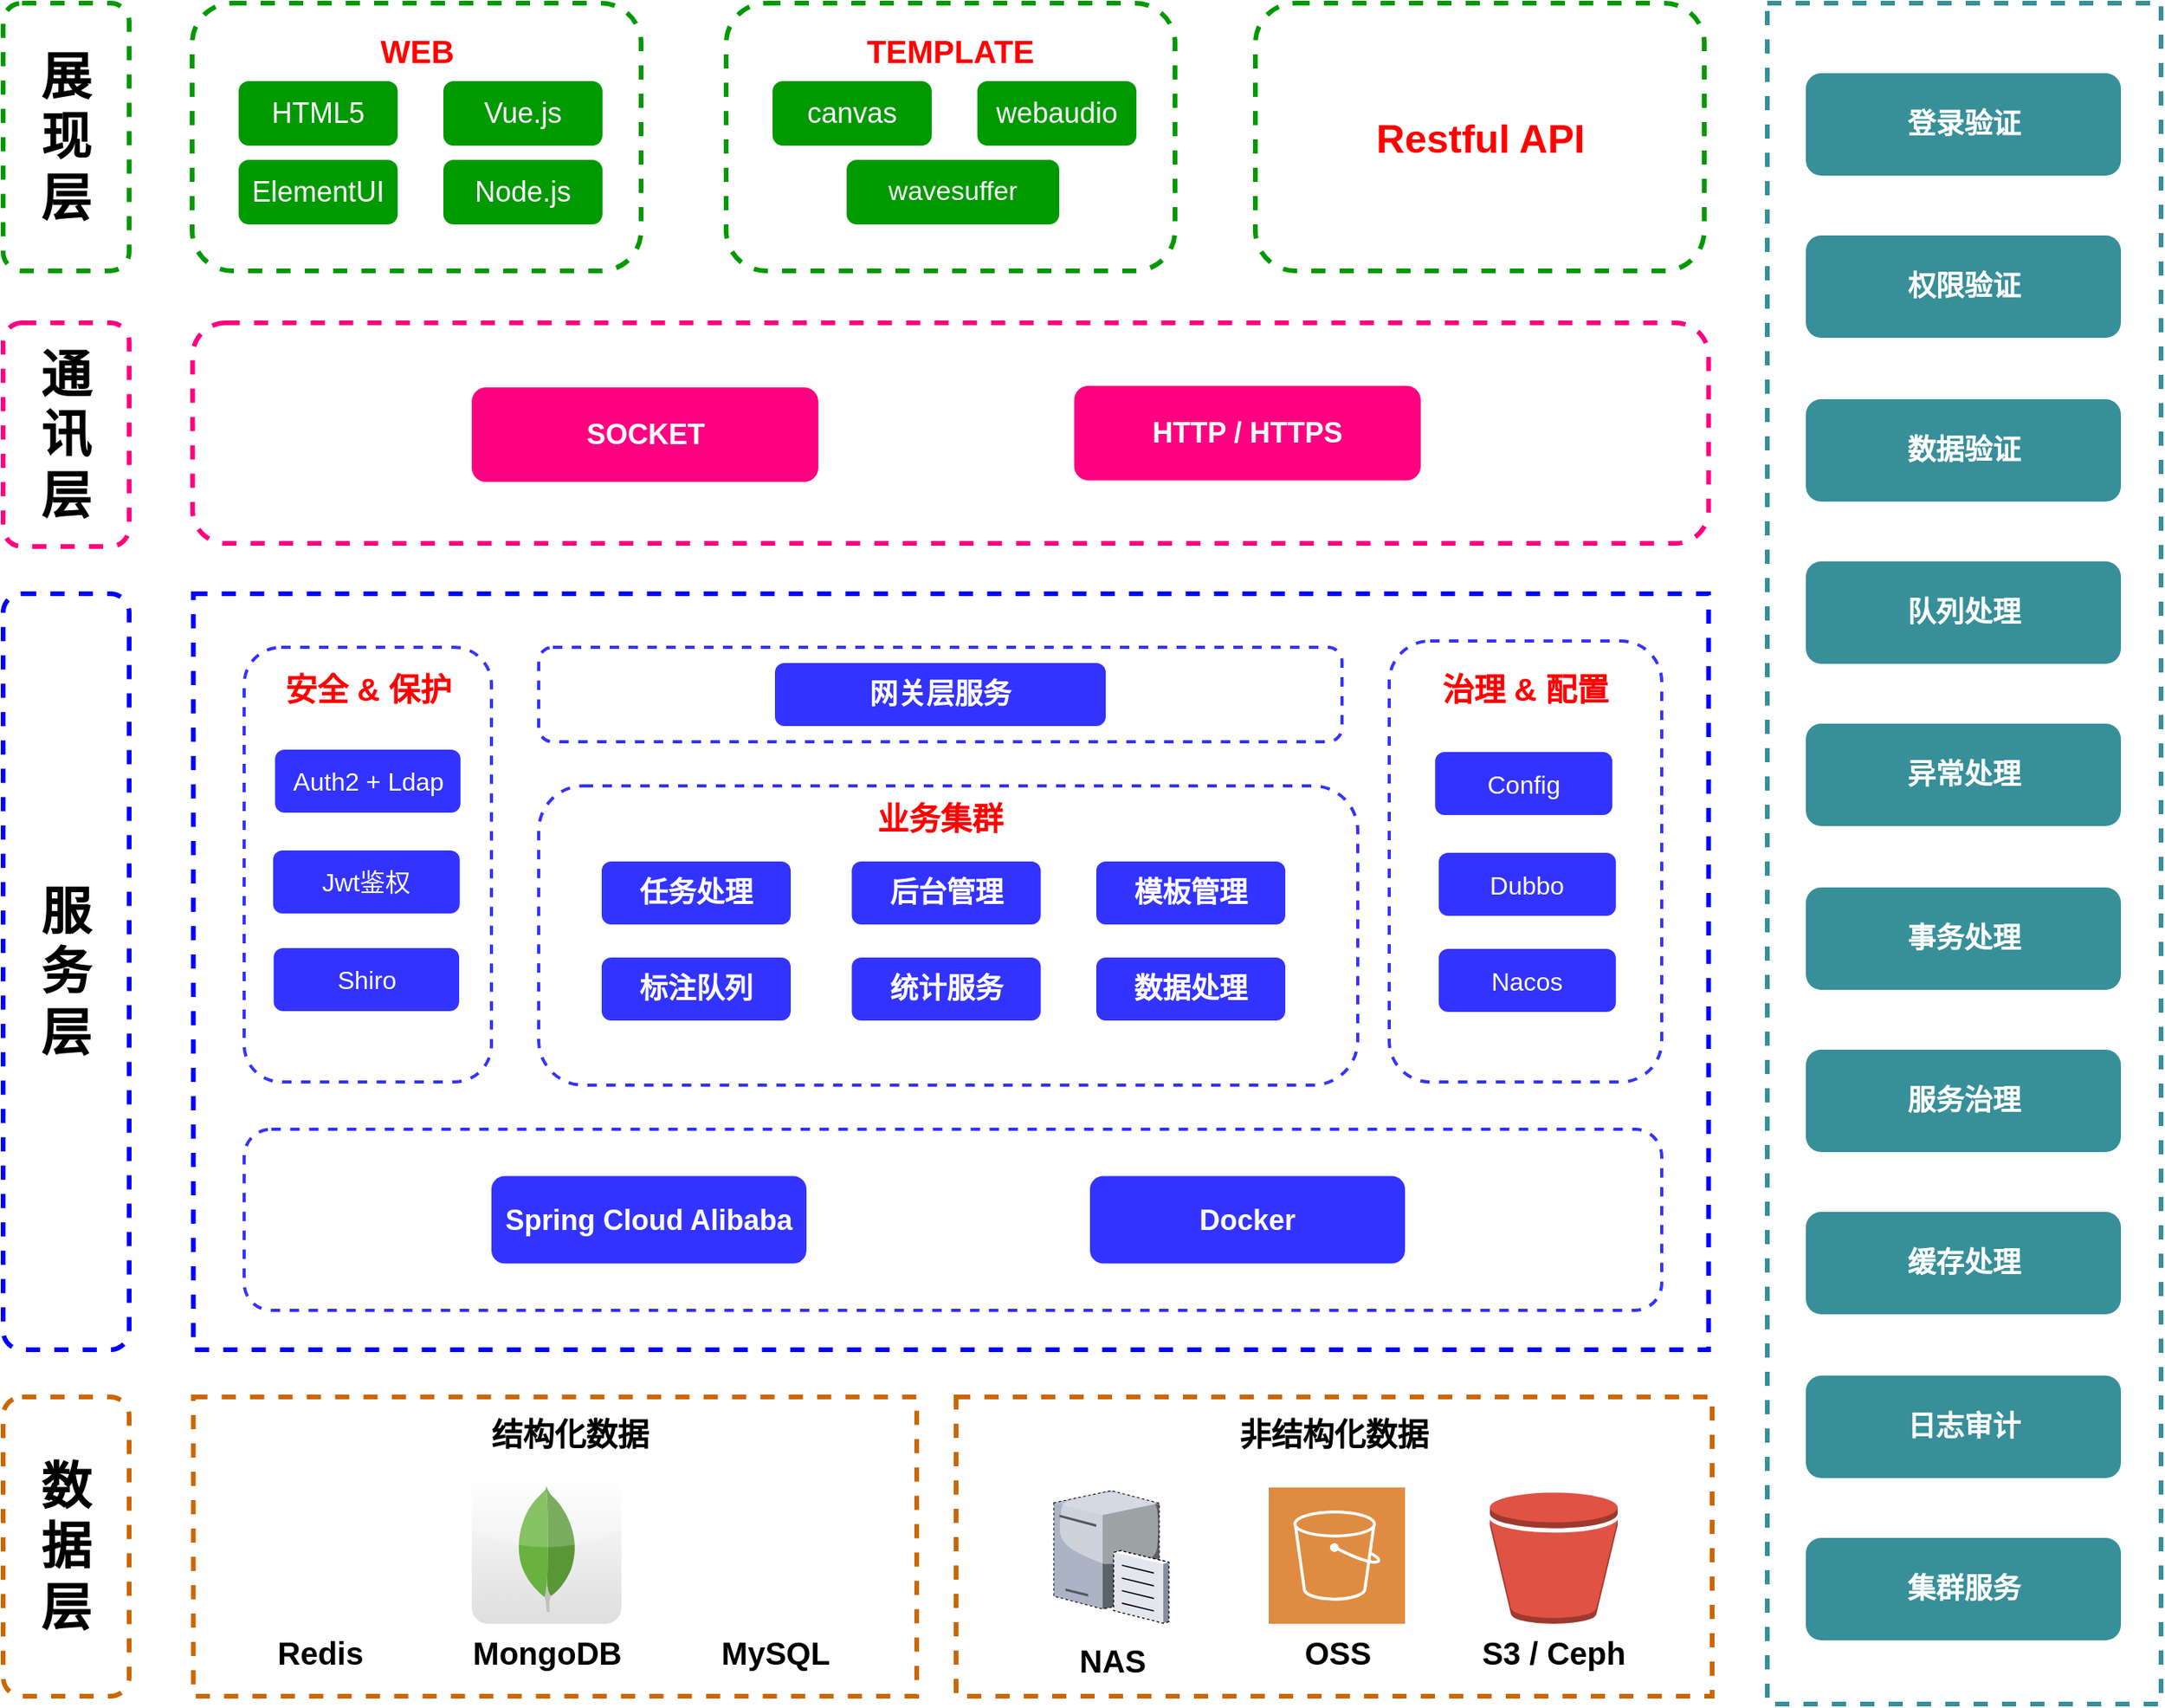 <mxfile version="14.8.3" type="github">
  <diagram id="VWFQYdNJJLXw5zWF9g6I" name="第 1 页">
    <mxGraphModel dx="1221" dy="681" grid="1" gridSize="10" guides="1" tooltips="1" connect="1" arrows="1" fold="1" page="1" pageScale="1" pageWidth="1169" pageHeight="827" math="0" shadow="0">
      <root>
        <mxCell id="0" />
        <mxCell id="1" parent="0" />
        <mxCell id="H6i_uZdhK5NFNUQ_w81X-4" value="" style="rounded=0;whiteSpace=wrap;fontSize=32;spacing=2;html=1;glass=0;strokeWidth=3;dashed=1;strokeColor=#CC6600;shadow=0;sketch=0;" parent="1" vertex="1">
          <mxGeometry x="695" y="960" width="480" height="190" as="geometry" />
        </mxCell>
        <mxCell id="Kit9_HDKUx18gntkOTAz-4" value="展&lt;br&gt;现&lt;br&gt;层" style="rounded=1;whiteSpace=wrap;html=1;shadow=0;glass=0;dashed=1;labelBackgroundColor=#FFFFFF;sketch=0;strokeWidth=3;fontSize=32;fillColor=none;strokeColor=#009900;fontStyle=1" parent="1" vertex="1">
          <mxGeometry x="90" y="75" width="80" height="170" as="geometry" />
        </mxCell>
        <mxCell id="PtlmvL8tsxnb0MDoWB0_-4" value="" style="rounded=1;whiteSpace=wrap;html=1;fontSize=15;dashed=1;strokeWidth=3;fillColor=none;strokeColor=#009900;" parent="1" vertex="1">
          <mxGeometry x="210" y="75" width="285" height="170" as="geometry" />
        </mxCell>
        <mxCell id="PtlmvL8tsxnb0MDoWB0_-2" value="WEB" style="text;html=1;strokeColor=none;fillColor=none;align=center;verticalAlign=middle;whiteSpace=wrap;rounded=0;fontSize=20;fontStyle=1;fontColor=#FF0000;" parent="1" vertex="1">
          <mxGeometry x="317.5" y="95" width="70" height="20" as="geometry" />
        </mxCell>
        <mxCell id="PtlmvL8tsxnb0MDoWB0_-3" value="HTML5" style="rounded=1;whiteSpace=wrap;html=1;fontSize=18;fillColor=#009900;fontColor=#FFFFFF;strokeColor=#009900;" parent="1" vertex="1">
          <mxGeometry x="240" y="125" width="100" height="40" as="geometry" />
        </mxCell>
        <mxCell id="PtlmvL8tsxnb0MDoWB0_-5" value="Vue.js" style="rounded=1;whiteSpace=wrap;html=1;fontSize=18;fillColor=#009900;fontColor=#FFFFFF;strokeColor=#009900;" parent="1" vertex="1">
          <mxGeometry x="370" y="125" width="100" height="40" as="geometry" />
        </mxCell>
        <mxCell id="PtlmvL8tsxnb0MDoWB0_-6" value="ElementUI" style="rounded=1;whiteSpace=wrap;html=1;fontSize=18;fillColor=#009900;fontColor=#FFFFFF;strokeColor=#009900;" parent="1" vertex="1">
          <mxGeometry x="240" y="175" width="100" height="40" as="geometry" />
        </mxCell>
        <mxCell id="PtlmvL8tsxnb0MDoWB0_-7" value="&lt;span&gt;Node.js&lt;/span&gt;" style="rounded=1;whiteSpace=wrap;html=1;fontSize=18;fillColor=#009900;fontColor=#FFFFFF;strokeColor=#009900;" parent="1" vertex="1">
          <mxGeometry x="370" y="175" width="100" height="40" as="geometry" />
        </mxCell>
        <mxCell id="PtlmvL8tsxnb0MDoWB0_-8" value="" style="rounded=1;whiteSpace=wrap;html=1;fontSize=15;strokeColor=#009900;strokeWidth=3;dashed=1;" parent="1" vertex="1">
          <mxGeometry x="549" y="75" width="285" height="170" as="geometry" />
        </mxCell>
        <mxCell id="PtlmvL8tsxnb0MDoWB0_-9" value="TEMPLATE" style="text;html=1;strokeColor=none;fillColor=none;align=center;verticalAlign=middle;whiteSpace=wrap;rounded=0;fontSize=20;fontStyle=1;fontColor=#FF0000;" parent="1" vertex="1">
          <mxGeometry x="626" y="95" width="131" height="20" as="geometry" />
        </mxCell>
        <mxCell id="PtlmvL8tsxnb0MDoWB0_-10" value="canvas" style="rounded=1;whiteSpace=wrap;html=1;fontSize=18;fillColor=#009900;fontColor=#FFFFFF;strokeColor=#009900;" parent="1" vertex="1">
          <mxGeometry x="579" y="125" width="100" height="40" as="geometry" />
        </mxCell>
        <mxCell id="PtlmvL8tsxnb0MDoWB0_-11" value="webaudio" style="rounded=1;whiteSpace=wrap;html=1;fontSize=18;fillColor=#009900;fontColor=#FFFFFF;strokeColor=#009900;" parent="1" vertex="1">
          <mxGeometry x="709" y="125" width="100" height="40" as="geometry" />
        </mxCell>
        <mxCell id="PtlmvL8tsxnb0MDoWB0_-12" value="wavesuffer" style="rounded=1;whiteSpace=wrap;html=1;fontSize=17;fillColor=#009900;fontColor=#FFFFFF;strokeColor=#009900;" parent="1" vertex="1">
          <mxGeometry x="626" y="175" width="134" height="40" as="geometry" />
        </mxCell>
        <mxCell id="PtlmvL8tsxnb0MDoWB0_-14" value="" style="rounded=1;whiteSpace=wrap;html=1;fontSize=15;strokeWidth=3;dashed=1;fillColor=none;strokeColor=#009900;labelBackgroundColor=#FFFFFF;" parent="1" vertex="1">
          <mxGeometry x="885" y="75" width="285" height="170" as="geometry" />
        </mxCell>
        <mxCell id="PtlmvL8tsxnb0MDoWB0_-15" value="Restful API" style="text;html=1;strokeColor=none;fillColor=none;align=center;verticalAlign=middle;whiteSpace=wrap;rounded=0;fontSize=25;fontStyle=1;fontColor=#FF0000;" parent="1" vertex="1">
          <mxGeometry x="948.75" y="150" width="157.5" height="20" as="geometry" />
        </mxCell>
        <mxCell id="PtlmvL8tsxnb0MDoWB0_-20" value="" style="rounded=1;whiteSpace=wrap;html=1;fontSize=15;dashed=1;strokeWidth=3;strokeColor=#FF0080;" parent="1" vertex="1">
          <mxGeometry x="210.25" y="278" width="962.5" height="140" as="geometry" />
        </mxCell>
        <mxCell id="PtlmvL8tsxnb0MDoWB0_-22" value="SOCKET" style="rounded=1;whiteSpace=wrap;html=1;fontSize=18;fontStyle=1;fillColor=#FF0080;strokeColor=none;fontColor=#FFFFFF;" parent="1" vertex="1">
          <mxGeometry x="387.5" y="319" width="220" height="60" as="geometry" />
        </mxCell>
        <mxCell id="PtlmvL8tsxnb0MDoWB0_-23" value="HTTP / HTTPS" style="rounded=1;whiteSpace=wrap;html=1;fontSize=18;fontStyle=1;fillColor=#FF0080;strokeColor=none;fontColor=#FFFFFF;" parent="1" vertex="1">
          <mxGeometry x="770" y="318" width="220" height="60" as="geometry" />
        </mxCell>
        <mxCell id="PtlmvL8tsxnb0MDoWB0_-27" value="" style="rounded=0;whiteSpace=wrap;fontSize=32;spacing=2;html=1;glass=0;dashed=1;strokeWidth=3;strokeColor=#0000FF;" parent="1" vertex="1">
          <mxGeometry x="210.75" y="450" width="962" height="480" as="geometry" />
        </mxCell>
        <mxCell id="PtlmvL8tsxnb0MDoWB0_-28" value="" style="rounded=1;whiteSpace=wrap;html=1;glass=0;fontSize=32;strokeWidth=2;dashed=1;strokeColor=#3333FF;" parent="1" vertex="1">
          <mxGeometry x="243" y="484" width="157" height="276" as="geometry" />
        </mxCell>
        <mxCell id="PtlmvL8tsxnb0MDoWB0_-29" value="安全 &amp;amp; 保护" style="text;html=1;strokeColor=none;fillColor=none;align=center;verticalAlign=middle;whiteSpace=wrap;rounded=0;fontSize=20;fontStyle=1;fontColor=#FF0000;" parent="1" vertex="1">
          <mxGeometry x="266.5" y="499.5" width="110" height="20" as="geometry" />
        </mxCell>
        <mxCell id="PtlmvL8tsxnb0MDoWB0_-30" value="Auth2 + Ldap" style="rounded=1;whiteSpace=wrap;html=1;fontSize=16;fillColor=#3333FF;strokeColor=none;fontColor=#FFFFFF;" parent="1" vertex="1">
          <mxGeometry x="262.62" y="549" width="117.75" height="40" as="geometry" />
        </mxCell>
        <mxCell id="PtlmvL8tsxnb0MDoWB0_-33" value="" style="rounded=1;whiteSpace=wrap;html=1;glass=0;fontSize=32;strokeWidth=2;dashed=1;strokeColor=#3333FF;" parent="1" vertex="1">
          <mxGeometry x="970" y="480" width="173" height="280" as="geometry" />
        </mxCell>
        <mxCell id="PtlmvL8tsxnb0MDoWB0_-34" value="治理 &amp;amp; 配置" style="text;html=1;strokeColor=none;fillColor=none;align=center;verticalAlign=middle;whiteSpace=wrap;rounded=0;fontSize=20;fontStyle=1;fontColor=#FF0000;" parent="1" vertex="1">
          <mxGeometry x="998" y="499.5" width="117" height="20" as="geometry" />
        </mxCell>
        <mxCell id="PtlmvL8tsxnb0MDoWB0_-35" value="Config" style="rounded=1;whiteSpace=wrap;html=1;fontSize=16;fontColor=#FFFFFF;strokeColor=none;fillColor=#3333FF;" parent="1" vertex="1">
          <mxGeometry x="999.13" y="550.5" width="112.5" height="40" as="geometry" />
        </mxCell>
        <mxCell id="PtlmvL8tsxnb0MDoWB0_-36" value="Dubbo" style="rounded=1;whiteSpace=wrap;html=1;fontSize=16;fontColor=#FFFFFF;strokeColor=none;fillColor=#3333FF;" parent="1" vertex="1">
          <mxGeometry x="1001.38" y="614.5" width="112.5" height="40" as="geometry" />
        </mxCell>
        <mxCell id="PtlmvL8tsxnb0MDoWB0_-37" value="Nacos" style="rounded=1;whiteSpace=wrap;html=1;fontSize=16;fontColor=#FFFFFF;strokeColor=none;fillColor=#3333FF;" parent="1" vertex="1">
          <mxGeometry x="1001.38" y="675.5" width="112.5" height="40" as="geometry" />
        </mxCell>
        <mxCell id="PtlmvL8tsxnb0MDoWB0_-38" value="Jwt鉴权" style="rounded=1;whiteSpace=wrap;html=1;fontSize=16;fillColor=#3333FF;strokeColor=none;fontColor=#FFFFFF;" parent="1" vertex="1">
          <mxGeometry x="261.37" y="613" width="118.5" height="40" as="geometry" />
        </mxCell>
        <mxCell id="PtlmvL8tsxnb0MDoWB0_-39" value="Shiro" style="rounded=1;whiteSpace=wrap;html=1;fontSize=16;fillColor=#3333FF;strokeColor=none;fontColor=#FFFFFF;" parent="1" vertex="1">
          <mxGeometry x="261.75" y="675" width="117.75" height="40" as="geometry" />
        </mxCell>
        <mxCell id="PtlmvL8tsxnb0MDoWB0_-40" value="" style="rounded=1;whiteSpace=wrap;html=1;glass=0;fontSize=32;strokeWidth=2;dashed=1;strokeColor=#3333FF;" parent="1" vertex="1">
          <mxGeometry x="430" y="484" width="510" height="60" as="geometry" />
        </mxCell>
        <mxCell id="PtlmvL8tsxnb0MDoWB0_-41" value="网关层服务" style="rounded=1;whiteSpace=wrap;html=1;fontSize=18;fillColor=#3333FF;strokeColor=none;fontStyle=1;fontColor=#FFFFFF;" parent="1" vertex="1">
          <mxGeometry x="580" y="494" width="210" height="40" as="geometry" />
        </mxCell>
        <mxCell id="PtlmvL8tsxnb0MDoWB0_-43" value="" style="rounded=1;whiteSpace=wrap;html=1;glass=0;fontSize=32;strokeWidth=2;dashed=1;strokeColor=#3333FF;" parent="1" vertex="1">
          <mxGeometry x="430" y="572" width="520" height="190" as="geometry" />
        </mxCell>
        <mxCell id="PtlmvL8tsxnb0MDoWB0_-44" value="业务集群" style="text;html=1;strokeColor=none;fillColor=none;align=center;verticalAlign=middle;whiteSpace=wrap;rounded=0;fontSize=20;fontStyle=1;fontColor=#FF0000;" parent="1" vertex="1">
          <mxGeometry x="640" y="582" width="90" height="20" as="geometry" />
        </mxCell>
        <mxCell id="PtlmvL8tsxnb0MDoWB0_-45" value="任务处理" style="rounded=1;whiteSpace=wrap;html=1;fontSize=18;fillColor=#3333FF;strokeColor=none;fontStyle=1;fontColor=#FFFFFF;" parent="1" vertex="1">
          <mxGeometry x="470" y="620" width="120" height="40" as="geometry" />
        </mxCell>
        <mxCell id="PtlmvL8tsxnb0MDoWB0_-46" value="后台管理" style="rounded=1;whiteSpace=wrap;html=1;fontSize=18;fillColor=#3333FF;strokeColor=none;fontStyle=1;fontColor=#FFFFFF;" parent="1" vertex="1">
          <mxGeometry x="628.75" y="620" width="120" height="40" as="geometry" />
        </mxCell>
        <mxCell id="PtlmvL8tsxnb0MDoWB0_-47" value="模板管理" style="rounded=1;whiteSpace=wrap;html=1;fontSize=18;fillColor=#3333FF;strokeColor=none;fontStyle=1;fontColor=#FFFFFF;" parent="1" vertex="1">
          <mxGeometry x="784" y="620" width="120" height="40" as="geometry" />
        </mxCell>
        <mxCell id="PtlmvL8tsxnb0MDoWB0_-48" value="标注队列" style="rounded=1;whiteSpace=wrap;html=1;fontSize=18;strokeColor=none;fillColor=#3333FF;fontStyle=1;fontColor=#FFFFFF;" parent="1" vertex="1">
          <mxGeometry x="470" y="681" width="120" height="40" as="geometry" />
        </mxCell>
        <mxCell id="PtlmvL8tsxnb0MDoWB0_-49" value="统计服务" style="rounded=1;whiteSpace=wrap;html=1;fontSize=18;fillColor=#3333FF;strokeColor=none;fontStyle=1;fontColor=#FFFFFF;" parent="1" vertex="1">
          <mxGeometry x="628.75" y="681" width="120" height="40" as="geometry" />
        </mxCell>
        <mxCell id="PtlmvL8tsxnb0MDoWB0_-50" value="数据处理" style="rounded=1;whiteSpace=wrap;html=1;fontSize=18;fillColor=#3333FF;strokeColor=none;fontStyle=1;fontColor=#FFFFFF;" parent="1" vertex="1">
          <mxGeometry x="784" y="681" width="120" height="40" as="geometry" />
        </mxCell>
        <mxCell id="PtlmvL8tsxnb0MDoWB0_-56" value="" style="rounded=1;whiteSpace=wrap;html=1;glass=0;fontSize=32;strokeWidth=2;dashed=1;strokeColor=#3333FF;" parent="1" vertex="1">
          <mxGeometry x="243" y="790" width="900" height="115" as="geometry" />
        </mxCell>
        <mxCell id="PtlmvL8tsxnb0MDoWB0_-61" value="Spring Cloud Alibaba" style="rounded=1;whiteSpace=wrap;html=1;fontSize=18;fillColor=#3333FF;strokeColor=none;fontStyle=1;fontColor=#FFFFFF;" parent="1" vertex="1">
          <mxGeometry x="400" y="819.75" width="200" height="55.5" as="geometry" />
        </mxCell>
        <mxCell id="PtlmvL8tsxnb0MDoWB0_-63" value="Docker" style="rounded=1;whiteSpace=wrap;html=1;fontSize=18;fontColor=#FFFFFF;fontStyle=1;strokeColor=none;fillColor=#3333FF;" parent="1" vertex="1">
          <mxGeometry x="780" y="819.75" width="200" height="55.5" as="geometry" />
        </mxCell>
        <mxCell id="PtlmvL8tsxnb0MDoWB0_-66" value="" style="rounded=0;whiteSpace=wrap;fontSize=32;spacing=2;html=1;glass=0;strokeWidth=3;dashed=1;strokeColor=#CC6600;shadow=0;sketch=0;" parent="1" vertex="1">
          <mxGeometry x="210.75" y="960" width="459.25" height="190" as="geometry" />
        </mxCell>
        <mxCell id="PtlmvL8tsxnb0MDoWB0_-67" value="Redis" style="shape=image;html=1;verticalAlign=top;verticalLabelPosition=bottom;labelBackgroundColor=#ffffff;imageAspect=0;aspect=fixed;image=https://cdn4.iconfinder.com/data/icons/redis-2/1451/Untitled-2-128.png;rounded=0;glass=0;fontSize=20;fontStyle=1" parent="1" vertex="1">
          <mxGeometry x="243" y="1009" width="95" height="95" as="geometry" />
        </mxCell>
        <mxCell id="PtlmvL8tsxnb0MDoWB0_-68" value="MongoDB" style="dashed=0;outlineConnect=0;html=1;align=center;labelPosition=center;verticalLabelPosition=bottom;verticalAlign=top;shape=mxgraph.webicons.mongodb;gradientColor=#DFDEDE;rounded=0;glass=0;fontSize=20;fontStyle=1" parent="1" vertex="1">
          <mxGeometry x="387.5" y="1009" width="95" height="95" as="geometry" />
        </mxCell>
        <mxCell id="PtlmvL8tsxnb0MDoWB0_-69" value="&lt;font style=&quot;font-size: 20px&quot;&gt;&lt;b&gt;MySQL&lt;/b&gt;&lt;/font&gt;" style="shape=image;html=1;verticalAlign=top;verticalLabelPosition=bottom;labelBackgroundColor=#ffffff;imageAspect=0;aspect=fixed;image=https://cdn4.iconfinder.com/data/icons/logos-3/181/MySQL-128.png;rounded=0;glass=0;fontSize=15;" parent="1" vertex="1">
          <mxGeometry x="532" y="1009" width="95" height="95" as="geometry" />
        </mxCell>
        <mxCell id="PtlmvL8tsxnb0MDoWB0_-74" value="" style="rounded=0;whiteSpace=wrap;html=1;glass=0;fontSize=15;fontColor=#66FF66;strokeWidth=3;dashed=1;fillColor=none;strokeColor=#378F99;" parent="1" vertex="1">
          <mxGeometry x="1210" y="75" width="250" height="1080" as="geometry" />
        </mxCell>
        <mxCell id="PtlmvL8tsxnb0MDoWB0_-76" value="登录验证" style="rounded=1;whiteSpace=wrap;html=1;glass=0;fontSize=18;fontStyle=1;strokeColor=none;fontColor=#FFFFFF;fillColor=#378F99;" parent="1" vertex="1">
          <mxGeometry x="1234.5" y="119.5" width="200" height="65" as="geometry" />
        </mxCell>
        <mxCell id="PtlmvL8tsxnb0MDoWB0_-77" value="权限验证" style="rounded=1;whiteSpace=wrap;html=1;glass=0;fontSize=18;fontStyle=1;strokeColor=none;fontColor=#FFFFFF;fillColor=#378F99;" parent="1" vertex="1">
          <mxGeometry x="1234.5" y="222.5" width="200" height="65" as="geometry" />
        </mxCell>
        <mxCell id="PtlmvL8tsxnb0MDoWB0_-78" value="数据验证" style="rounded=1;whiteSpace=wrap;html=1;glass=0;fontSize=18;fontStyle=1;strokeColor=none;fontColor=#FFFFFF;fillColor=#378F99;" parent="1" vertex="1">
          <mxGeometry x="1234.5" y="326.5" width="200" height="65" as="geometry" />
        </mxCell>
        <mxCell id="PtlmvL8tsxnb0MDoWB0_-79" value="队列处理" style="rounded=1;whiteSpace=wrap;html=1;glass=0;fontSize=18;fontStyle=1;strokeColor=none;fontColor=#FFFFFF;fillColor=#378F99;" parent="1" vertex="1">
          <mxGeometry x="1234.5" y="429.5" width="200" height="65" as="geometry" />
        </mxCell>
        <mxCell id="PtlmvL8tsxnb0MDoWB0_-80" value="异常处理" style="rounded=1;whiteSpace=wrap;html=1;glass=0;fontSize=18;fontStyle=1;strokeColor=none;fontColor=#FFFFFF;fillColor=#378F99;" parent="1" vertex="1">
          <mxGeometry x="1234.5" y="532.5" width="200" height="65" as="geometry" />
        </mxCell>
        <mxCell id="PtlmvL8tsxnb0MDoWB0_-81" value="事务处理" style="rounded=1;whiteSpace=wrap;html=1;glass=0;fontSize=18;fontStyle=1;strokeColor=none;fontColor=#FFFFFF;fillColor=#378F99;" parent="1" vertex="1">
          <mxGeometry x="1234.5" y="636.5" width="200" height="65" as="geometry" />
        </mxCell>
        <mxCell id="PtlmvL8tsxnb0MDoWB0_-82" value="服务治理" style="rounded=1;whiteSpace=wrap;html=1;glass=0;fontSize=18;fontStyle=1;strokeColor=none;fontColor=#FFFFFF;fillColor=#378F99;" parent="1" vertex="1">
          <mxGeometry x="1234.5" y="739.5" width="200" height="65" as="geometry" />
        </mxCell>
        <mxCell id="PtlmvL8tsxnb0MDoWB0_-83" value="缓存处理" style="rounded=1;whiteSpace=wrap;html=1;glass=0;fontSize=18;fontStyle=1;strokeColor=none;fontColor=#FFFFFF;fillColor=#378F99;" parent="1" vertex="1">
          <mxGeometry x="1234.5" y="842.5" width="200" height="65" as="geometry" />
        </mxCell>
        <mxCell id="PtlmvL8tsxnb0MDoWB0_-84" value="日志审计" style="rounded=1;whiteSpace=wrap;html=1;glass=0;fontSize=18;fontStyle=1;strokeColor=none;fontColor=#FFFFFF;fillColor=#378F99;" parent="1" vertex="1">
          <mxGeometry x="1234.5" y="946.5" width="200" height="65" as="geometry" />
        </mxCell>
        <mxCell id="PtlmvL8tsxnb0MDoWB0_-85" value="集群服务" style="rounded=1;whiteSpace=wrap;html=1;glass=0;fontSize=18;fontStyle=1;strokeColor=none;fontColor=#FFFFFF;fillColor=#378F99;" parent="1" vertex="1">
          <mxGeometry x="1234.5" y="1049.5" width="200" height="65" as="geometry" />
        </mxCell>
        <mxCell id="Kit9_HDKUx18gntkOTAz-5" value="通&lt;br&gt;讯&lt;br&gt;层" style="rounded=1;whiteSpace=wrap;html=1;shadow=0;glass=0;dashed=1;labelBackgroundColor=#FFFFFF;sketch=0;strokeWidth=3;fontSize=32;fillColor=none;fontStyle=1;strokeColor=#FF0080;" parent="1" vertex="1">
          <mxGeometry x="90" y="278" width="80" height="142" as="geometry" />
        </mxCell>
        <mxCell id="Kit9_HDKUx18gntkOTAz-6" value="服&lt;br&gt;务&lt;br&gt;层" style="rounded=1;whiteSpace=wrap;html=1;shadow=0;glass=0;dashed=1;labelBackgroundColor=#FFFFFF;sketch=0;strokeWidth=3;fontSize=32;fillColor=none;fontStyle=1;strokeColor=#0000FF;" parent="1" vertex="1">
          <mxGeometry x="90" y="450" width="80" height="480" as="geometry" />
        </mxCell>
        <mxCell id="Kit9_HDKUx18gntkOTAz-7" value="数&lt;br&gt;据&lt;br&gt;层" style="rounded=1;whiteSpace=wrap;html=1;shadow=0;glass=0;dashed=1;labelBackgroundColor=#FFFFFF;sketch=0;strokeWidth=3;fontSize=32;fillColor=none;fontStyle=1;strokeColor=#CC6600;" parent="1" vertex="1">
          <mxGeometry x="90" y="960" width="80" height="190" as="geometry" />
        </mxCell>
        <mxCell id="H6i_uZdhK5NFNUQ_w81X-7" value="&lt;font style=&quot;font-size: 20px&quot;&gt;&lt;b&gt;OSS&lt;/b&gt;&lt;/font&gt;" style="pointerEvents=1;shadow=0;dashed=0;html=1;strokeColor=none;fillColor=#DF8C42;labelPosition=center;verticalLabelPosition=bottom;verticalAlign=top;align=center;outlineConnect=0;shape=mxgraph.veeam2.aws_s3;sketch=0;" parent="1" vertex="1">
          <mxGeometry x="893.5" y="1017.5" width="86.5" height="86.5" as="geometry" />
        </mxCell>
        <mxCell id="H6i_uZdhK5NFNUQ_w81X-15" value="结构化数据" style="text;html=1;strokeColor=none;fillColor=none;align=center;verticalAlign=middle;whiteSpace=wrap;rounded=0;fontSize=20;fontStyle=1;" parent="1" vertex="1">
          <mxGeometry x="380.37" y="972.5" width="139.63" height="20" as="geometry" />
        </mxCell>
        <mxCell id="H6i_uZdhK5NFNUQ_w81X-16" value="非结构化数据" style="text;html=1;strokeColor=none;fillColor=none;align=center;verticalAlign=middle;whiteSpace=wrap;rounded=0;fontSize=20;fontStyle=1;" parent="1" vertex="1">
          <mxGeometry x="865.19" y="972.5" width="139.63" height="20" as="geometry" />
        </mxCell>
        <mxCell id="4d3f4tQ3u5p5lTNsajez-1" value="&lt;b&gt;&lt;font style=&quot;font-size: 20px&quot;&gt;NAS&lt;/font&gt;&lt;/b&gt;" style="verticalLabelPosition=bottom;html=1;verticalAlign=top;strokeColor=none;align=center;outlineConnect=0;shape=mxgraph.citrix.file_server;dashed=1;labelBackgroundColor=none;fillColor=#CCFFE6;fontSize=25;" parent="1" vertex="1">
          <mxGeometry x="757.0" y="1017.5" width="73" height="86" as="geometry" />
        </mxCell>
        <mxCell id="4d3f4tQ3u5p5lTNsajez-3" value="&lt;b&gt;&lt;font style=&quot;font-size: 20px&quot;&gt;S3 / Ceph&lt;/font&gt;&lt;/b&gt;" style="outlineConnect=0;dashed=0;verticalLabelPosition=bottom;verticalAlign=top;align=center;html=1;shape=mxgraph.aws3.bucket;fillColor=#E05243;gradientColor=none;" parent="1" vertex="1">
          <mxGeometry x="1033.88" y="1020.5" width="81.12" height="83.5" as="geometry" />
        </mxCell>
      </root>
    </mxGraphModel>
  </diagram>
</mxfile>
